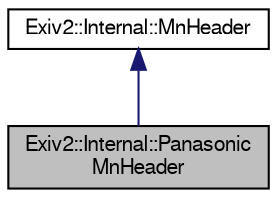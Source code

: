 digraph "Exiv2::Internal::PanasonicMnHeader"
{
  edge [fontname="FreeSans",fontsize="10",labelfontname="FreeSans",labelfontsize="10"];
  node [fontname="FreeSans",fontsize="10",shape=record];
  Node1 [label="Exiv2::Internal::Panasonic\lMnHeader",height=0.2,width=0.4,color="black", fillcolor="grey75", style="filled" fontcolor="black"];
  Node2 -> Node1 [dir="back",color="midnightblue",fontsize="10",style="solid",fontname="FreeSans"];
  Node2 [label="Exiv2::Internal::MnHeader",height=0.2,width=0.4,color="black", fillcolor="white", style="filled",URL="$classExiv2_1_1Internal_1_1MnHeader.html",tooltip="Makernote header interface. This class is used with TIFF makernotes. "];
}
